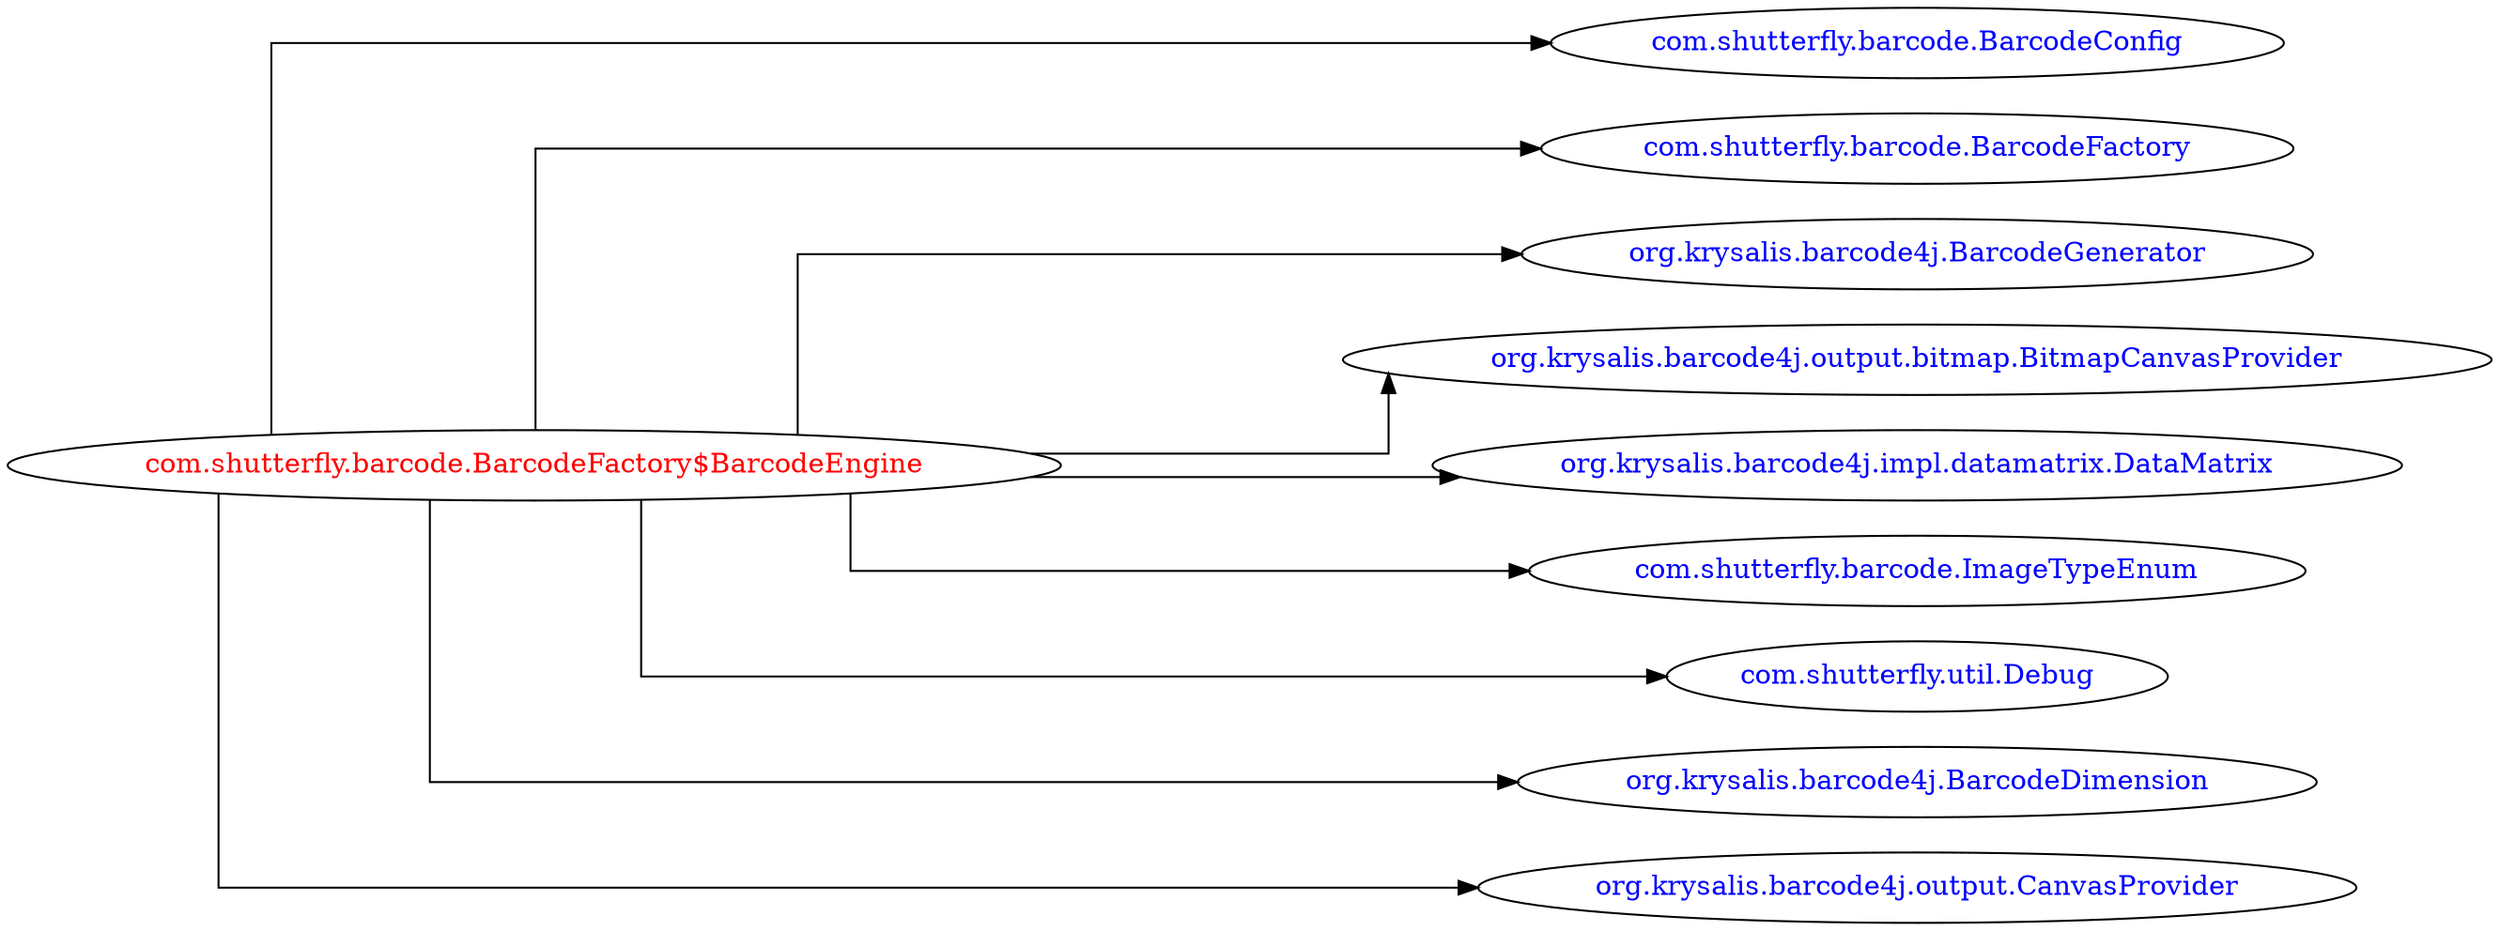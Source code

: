 digraph dependencyGraph {
 concentrate=true;
 ranksep="2.0";
 rankdir="LR"; 
 splines="ortho";
"com.shutterfly.barcode.BarcodeFactory$BarcodeEngine" [fontcolor="red"];
"com.shutterfly.barcode.BarcodeConfig" [ fontcolor="blue" ];
"com.shutterfly.barcode.BarcodeFactory$BarcodeEngine"->"com.shutterfly.barcode.BarcodeConfig";
"com.shutterfly.barcode.BarcodeFactory" [ fontcolor="blue" ];
"com.shutterfly.barcode.BarcodeFactory$BarcodeEngine"->"com.shutterfly.barcode.BarcodeFactory";
"org.krysalis.barcode4j.BarcodeGenerator" [ fontcolor="blue" ];
"com.shutterfly.barcode.BarcodeFactory$BarcodeEngine"->"org.krysalis.barcode4j.BarcodeGenerator";
"org.krysalis.barcode4j.output.bitmap.BitmapCanvasProvider" [ fontcolor="blue" ];
"com.shutterfly.barcode.BarcodeFactory$BarcodeEngine"->"org.krysalis.barcode4j.output.bitmap.BitmapCanvasProvider";
"org.krysalis.barcode4j.impl.datamatrix.DataMatrix" [ fontcolor="blue" ];
"com.shutterfly.barcode.BarcodeFactory$BarcodeEngine"->"org.krysalis.barcode4j.impl.datamatrix.DataMatrix";
"com.shutterfly.barcode.ImageTypeEnum" [ fontcolor="blue" ];
"com.shutterfly.barcode.BarcodeFactory$BarcodeEngine"->"com.shutterfly.barcode.ImageTypeEnum";
"com.shutterfly.util.Debug" [ fontcolor="blue" ];
"com.shutterfly.barcode.BarcodeFactory$BarcodeEngine"->"com.shutterfly.util.Debug";
"org.krysalis.barcode4j.BarcodeDimension" [ fontcolor="blue" ];
"com.shutterfly.barcode.BarcodeFactory$BarcodeEngine"->"org.krysalis.barcode4j.BarcodeDimension";
"org.krysalis.barcode4j.output.CanvasProvider" [ fontcolor="blue" ];
"com.shutterfly.barcode.BarcodeFactory$BarcodeEngine"->"org.krysalis.barcode4j.output.CanvasProvider";
}